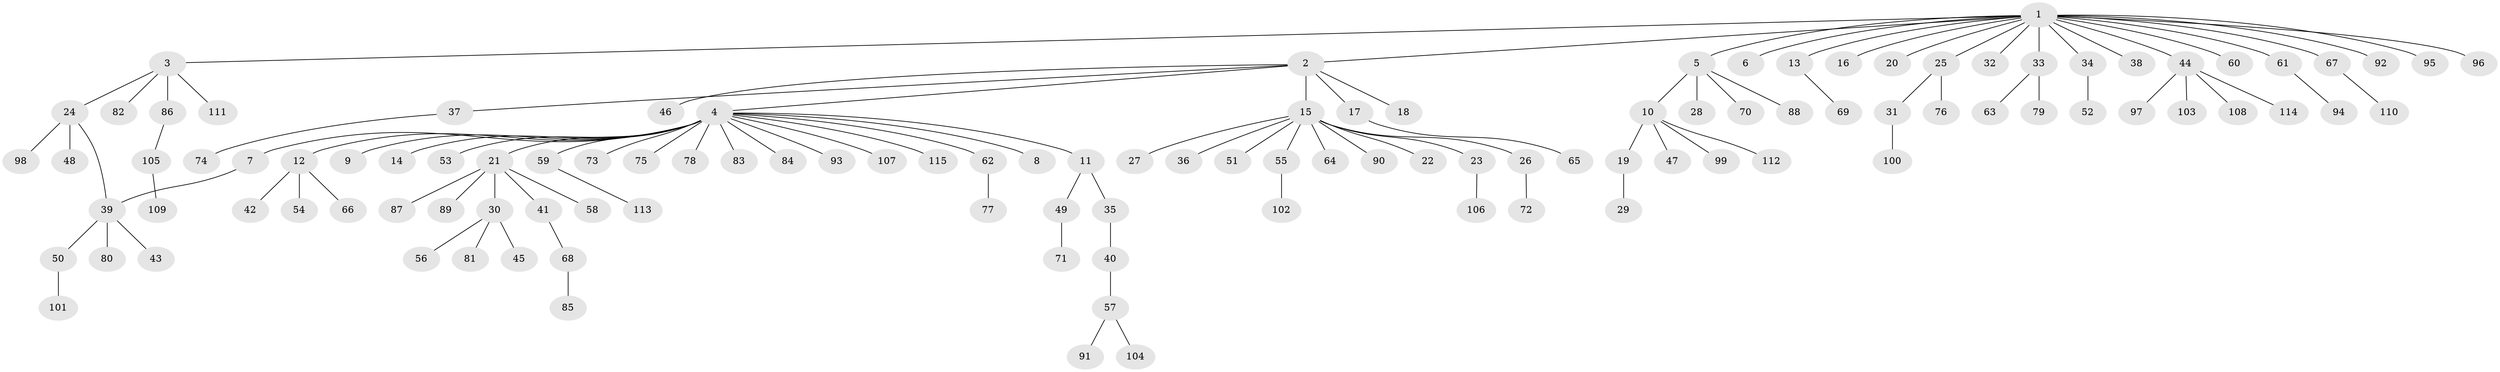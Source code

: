 // Generated by graph-tools (version 1.1) at 2025/14/03/09/25 04:14:41]
// undirected, 115 vertices, 115 edges
graph export_dot {
graph [start="1"]
  node [color=gray90,style=filled];
  1;
  2;
  3;
  4;
  5;
  6;
  7;
  8;
  9;
  10;
  11;
  12;
  13;
  14;
  15;
  16;
  17;
  18;
  19;
  20;
  21;
  22;
  23;
  24;
  25;
  26;
  27;
  28;
  29;
  30;
  31;
  32;
  33;
  34;
  35;
  36;
  37;
  38;
  39;
  40;
  41;
  42;
  43;
  44;
  45;
  46;
  47;
  48;
  49;
  50;
  51;
  52;
  53;
  54;
  55;
  56;
  57;
  58;
  59;
  60;
  61;
  62;
  63;
  64;
  65;
  66;
  67;
  68;
  69;
  70;
  71;
  72;
  73;
  74;
  75;
  76;
  77;
  78;
  79;
  80;
  81;
  82;
  83;
  84;
  85;
  86;
  87;
  88;
  89;
  90;
  91;
  92;
  93;
  94;
  95;
  96;
  97;
  98;
  99;
  100;
  101;
  102;
  103;
  104;
  105;
  106;
  107;
  108;
  109;
  110;
  111;
  112;
  113;
  114;
  115;
  1 -- 2;
  1 -- 3;
  1 -- 5;
  1 -- 6;
  1 -- 13;
  1 -- 16;
  1 -- 20;
  1 -- 25;
  1 -- 32;
  1 -- 33;
  1 -- 34;
  1 -- 38;
  1 -- 44;
  1 -- 60;
  1 -- 61;
  1 -- 67;
  1 -- 92;
  1 -- 95;
  1 -- 96;
  2 -- 4;
  2 -- 15;
  2 -- 17;
  2 -- 18;
  2 -- 37;
  2 -- 46;
  3 -- 24;
  3 -- 82;
  3 -- 86;
  3 -- 111;
  4 -- 7;
  4 -- 8;
  4 -- 9;
  4 -- 11;
  4 -- 12;
  4 -- 14;
  4 -- 21;
  4 -- 53;
  4 -- 59;
  4 -- 62;
  4 -- 73;
  4 -- 75;
  4 -- 78;
  4 -- 83;
  4 -- 84;
  4 -- 93;
  4 -- 107;
  4 -- 115;
  5 -- 10;
  5 -- 28;
  5 -- 70;
  5 -- 88;
  7 -- 39;
  10 -- 19;
  10 -- 47;
  10 -- 99;
  10 -- 112;
  11 -- 35;
  11 -- 49;
  12 -- 42;
  12 -- 54;
  12 -- 66;
  13 -- 69;
  15 -- 22;
  15 -- 23;
  15 -- 26;
  15 -- 27;
  15 -- 36;
  15 -- 51;
  15 -- 55;
  15 -- 64;
  15 -- 90;
  17 -- 65;
  19 -- 29;
  21 -- 30;
  21 -- 41;
  21 -- 58;
  21 -- 87;
  21 -- 89;
  23 -- 106;
  24 -- 39;
  24 -- 48;
  24 -- 98;
  25 -- 31;
  25 -- 76;
  26 -- 72;
  30 -- 45;
  30 -- 56;
  30 -- 81;
  31 -- 100;
  33 -- 63;
  33 -- 79;
  34 -- 52;
  35 -- 40;
  37 -- 74;
  39 -- 43;
  39 -- 50;
  39 -- 80;
  40 -- 57;
  41 -- 68;
  44 -- 97;
  44 -- 103;
  44 -- 108;
  44 -- 114;
  49 -- 71;
  50 -- 101;
  55 -- 102;
  57 -- 91;
  57 -- 104;
  59 -- 113;
  61 -- 94;
  62 -- 77;
  67 -- 110;
  68 -- 85;
  86 -- 105;
  105 -- 109;
}
